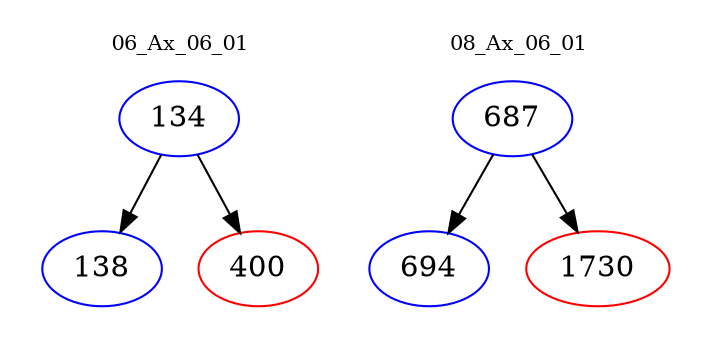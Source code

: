 digraph{
subgraph cluster_0 {
color = white
label = "06_Ax_06_01";
fontsize=10;
T0_134 [label="134", color="blue"]
T0_134 -> T0_138 [color="black"]
T0_138 [label="138", color="blue"]
T0_134 -> T0_400 [color="black"]
T0_400 [label="400", color="red"]
}
subgraph cluster_1 {
color = white
label = "08_Ax_06_01";
fontsize=10;
T1_687 [label="687", color="blue"]
T1_687 -> T1_694 [color="black"]
T1_694 [label="694", color="blue"]
T1_687 -> T1_1730 [color="black"]
T1_1730 [label="1730", color="red"]
}
}

